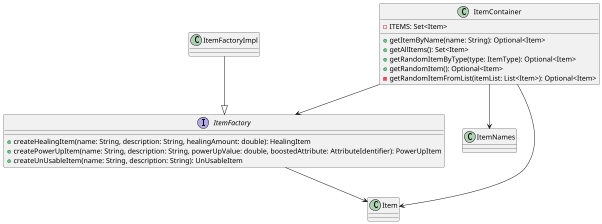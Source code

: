 @startuml
scale 0.5
class ItemContainer {
    -ITEMS: Set<Item>
    +getItemByName(name: String): Optional<Item>
    +getAllItems(): Set<Item>
    +getRandomItemByType(type: ItemType): Optional<Item>
    +getRandomItem(): Optional<Item>
    -getRandomItemFromList(itemList: List<Item>): Optional<Item>
}

interface ItemFactory {
    +createHealingItem(name: String, description: String, healingAmount: double): HealingItem
    +createPowerUpItem(name: String, description: String, powerUpValue: double, boostedAttribute: AttributeIdentifier): PowerUpItem
    +createUnUsableItem(name: String, description: String): UnUsableItem
}

class ItemFactoryImpl {
}

class ItemNames {
    
}

ItemContainer --> Item
ItemContainer --> ItemNames
ItemContainer --> ItemFactory
ItemFactory --> Item
ItemFactoryImpl --|> ItemFactory
@enduml
